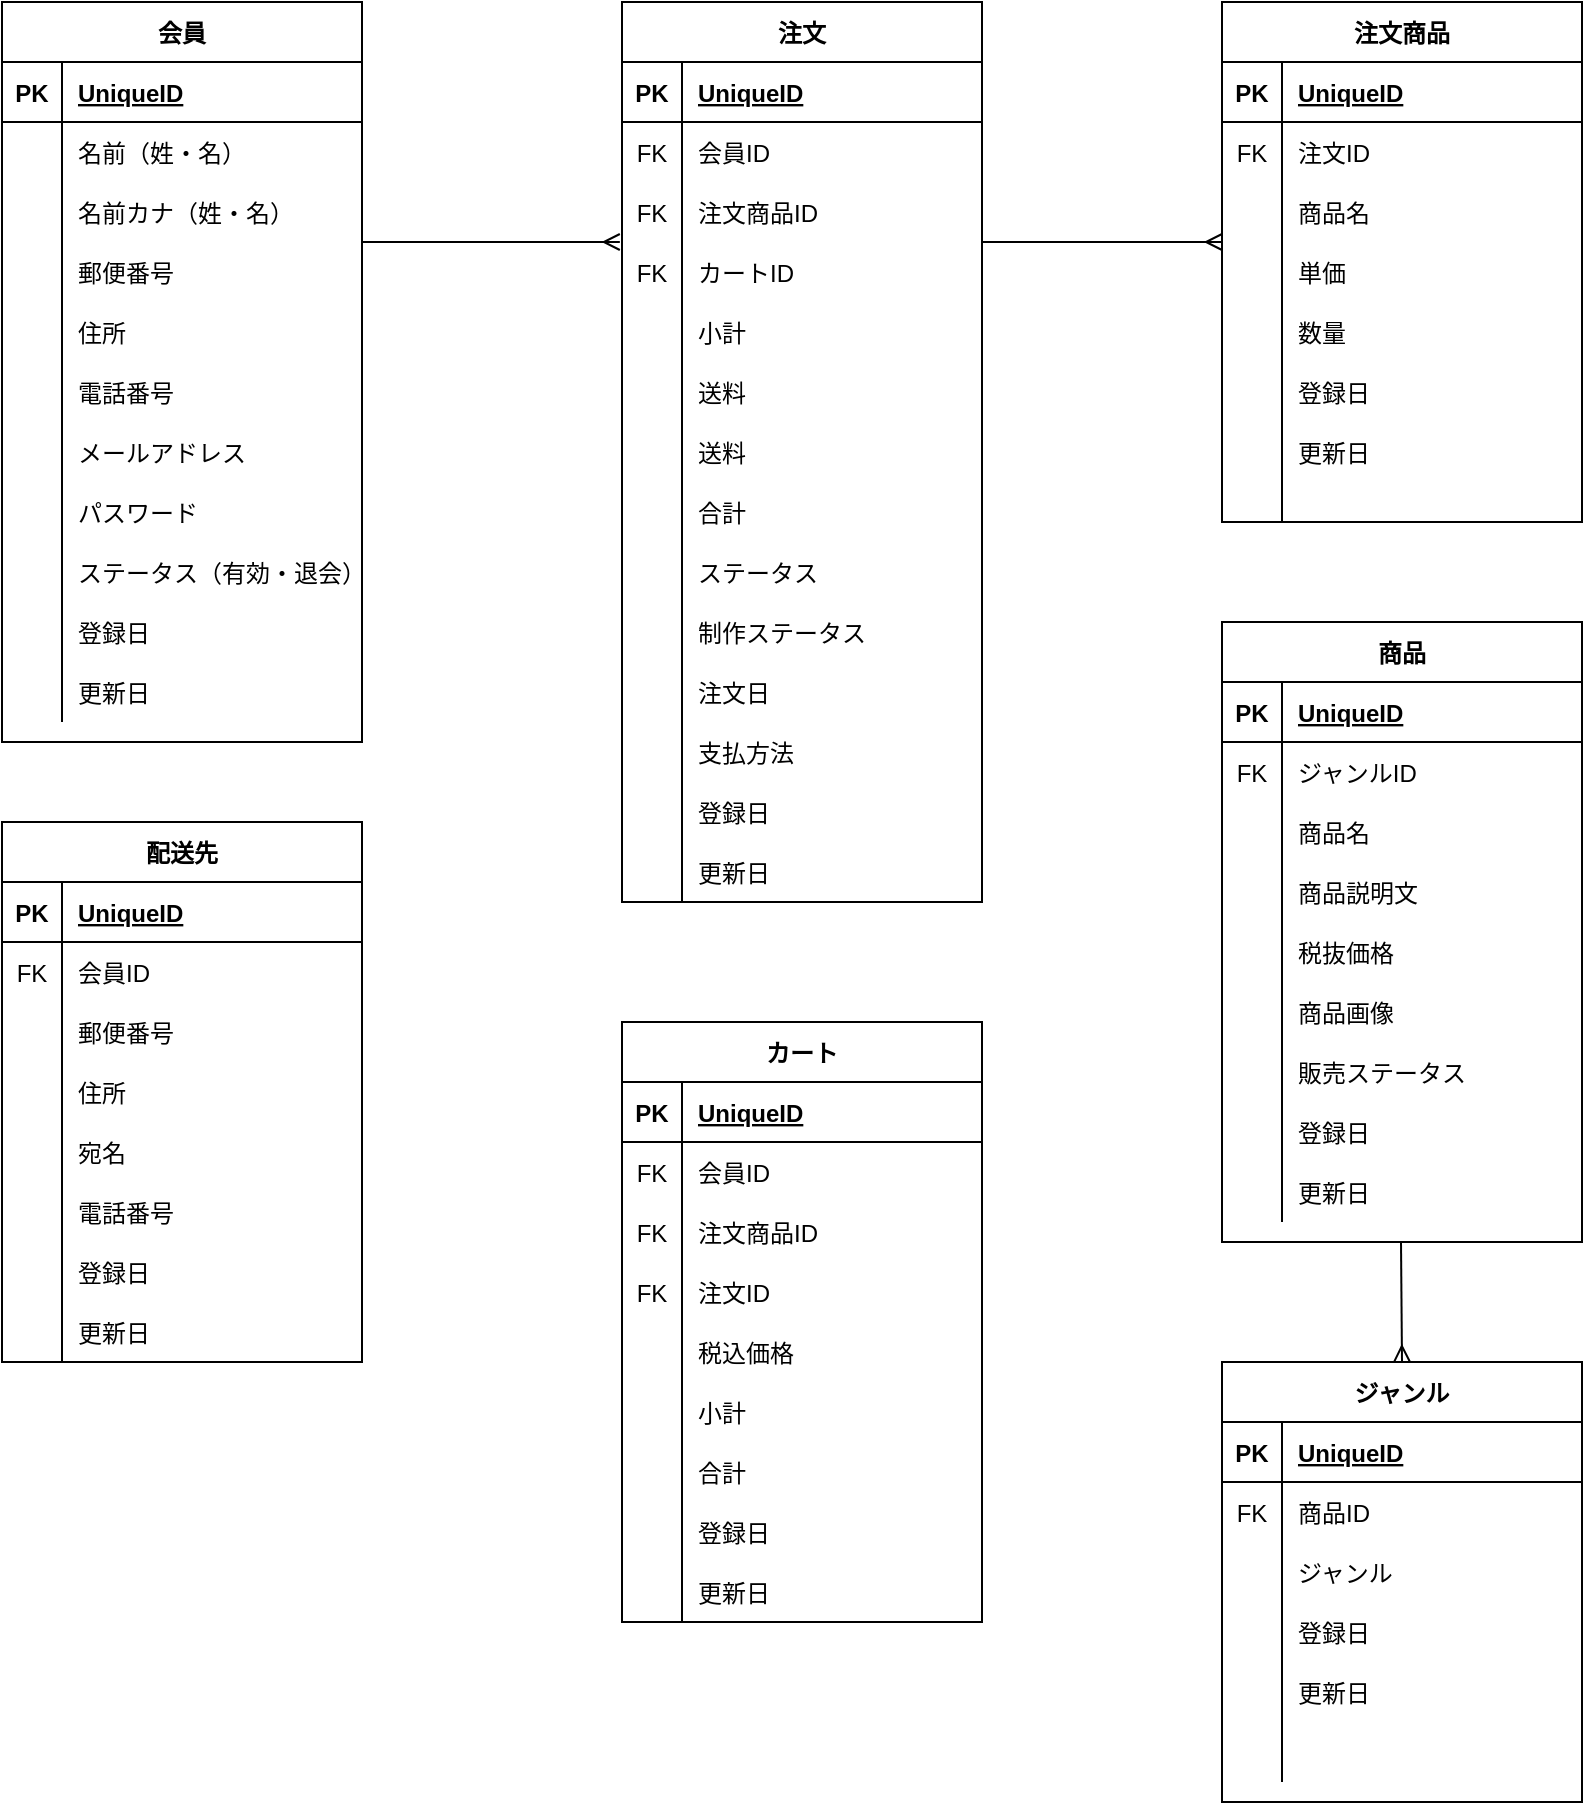 <mxfile version="14.5.10" type="github">
  <diagram id="IAEGiq9gP3FGeBTiqhDT" name="Page-1">
    <mxGraphModel dx="1426" dy="769" grid="1" gridSize="10" guides="1" tooltips="1" connect="1" arrows="1" fold="1" page="1" pageScale="1" pageWidth="827" pageHeight="1169" math="0" shadow="0">
      <root>
        <mxCell id="0" />
        <mxCell id="1" parent="0" />
        <mxCell id="_laBqRCfSA1-eoaLihnK-1" value="会員" style="shape=table;startSize=30;container=1;collapsible=1;childLayout=tableLayout;fixedRows=1;rowLines=0;fontStyle=1;align=center;resizeLast=1;" vertex="1" parent="1">
          <mxGeometry x="10" y="10" width="180" height="370" as="geometry" />
        </mxCell>
        <mxCell id="_laBqRCfSA1-eoaLihnK-2" value="" style="shape=partialRectangle;collapsible=0;dropTarget=0;pointerEvents=0;fillColor=none;top=0;left=0;bottom=1;right=0;points=[[0,0.5],[1,0.5]];portConstraint=eastwest;" vertex="1" parent="_laBqRCfSA1-eoaLihnK-1">
          <mxGeometry y="30" width="180" height="30" as="geometry" />
        </mxCell>
        <mxCell id="_laBqRCfSA1-eoaLihnK-3" value="PK" style="shape=partialRectangle;connectable=0;fillColor=none;top=0;left=0;bottom=0;right=0;fontStyle=1;overflow=hidden;" vertex="1" parent="_laBqRCfSA1-eoaLihnK-2">
          <mxGeometry width="30" height="30" as="geometry" />
        </mxCell>
        <mxCell id="_laBqRCfSA1-eoaLihnK-4" value="UniqueID" style="shape=partialRectangle;connectable=0;fillColor=none;top=0;left=0;bottom=0;right=0;align=left;spacingLeft=6;fontStyle=5;overflow=hidden;" vertex="1" parent="_laBqRCfSA1-eoaLihnK-2">
          <mxGeometry x="30" width="150" height="30" as="geometry" />
        </mxCell>
        <mxCell id="_laBqRCfSA1-eoaLihnK-5" value="" style="shape=partialRectangle;collapsible=0;dropTarget=0;pointerEvents=0;fillColor=none;top=0;left=0;bottom=0;right=0;points=[[0,0.5],[1,0.5]];portConstraint=eastwest;" vertex="1" parent="_laBqRCfSA1-eoaLihnK-1">
          <mxGeometry y="60" width="180" height="30" as="geometry" />
        </mxCell>
        <mxCell id="_laBqRCfSA1-eoaLihnK-6" value="" style="shape=partialRectangle;connectable=0;fillColor=none;top=0;left=0;bottom=0;right=0;editable=1;overflow=hidden;" vertex="1" parent="_laBqRCfSA1-eoaLihnK-5">
          <mxGeometry width="30" height="30" as="geometry" />
        </mxCell>
        <mxCell id="_laBqRCfSA1-eoaLihnK-7" value="名前（姓・名）" style="shape=partialRectangle;connectable=0;fillColor=none;top=0;left=0;bottom=0;right=0;align=left;spacingLeft=6;overflow=hidden;" vertex="1" parent="_laBqRCfSA1-eoaLihnK-5">
          <mxGeometry x="30" width="150" height="30" as="geometry" />
        </mxCell>
        <mxCell id="_laBqRCfSA1-eoaLihnK-8" value="" style="shape=partialRectangle;collapsible=0;dropTarget=0;pointerEvents=0;fillColor=none;top=0;left=0;bottom=0;right=0;points=[[0,0.5],[1,0.5]];portConstraint=eastwest;" vertex="1" parent="_laBqRCfSA1-eoaLihnK-1">
          <mxGeometry y="90" width="180" height="30" as="geometry" />
        </mxCell>
        <mxCell id="_laBqRCfSA1-eoaLihnK-9" value="" style="shape=partialRectangle;connectable=0;fillColor=none;top=0;left=0;bottom=0;right=0;editable=1;overflow=hidden;" vertex="1" parent="_laBqRCfSA1-eoaLihnK-8">
          <mxGeometry width="30" height="30" as="geometry" />
        </mxCell>
        <mxCell id="_laBqRCfSA1-eoaLihnK-10" value="名前カナ（姓・名）" style="shape=partialRectangle;connectable=0;fillColor=none;top=0;left=0;bottom=0;right=0;align=left;spacingLeft=6;overflow=hidden;" vertex="1" parent="_laBqRCfSA1-eoaLihnK-8">
          <mxGeometry x="30" width="150" height="30" as="geometry" />
        </mxCell>
        <mxCell id="_laBqRCfSA1-eoaLihnK-11" value="" style="shape=partialRectangle;collapsible=0;dropTarget=0;pointerEvents=0;fillColor=none;top=0;left=0;bottom=0;right=0;points=[[0,0.5],[1,0.5]];portConstraint=eastwest;" vertex="1" parent="_laBqRCfSA1-eoaLihnK-1">
          <mxGeometry y="120" width="180" height="30" as="geometry" />
        </mxCell>
        <mxCell id="_laBqRCfSA1-eoaLihnK-12" value="" style="shape=partialRectangle;connectable=0;fillColor=none;top=0;left=0;bottom=0;right=0;editable=1;overflow=hidden;" vertex="1" parent="_laBqRCfSA1-eoaLihnK-11">
          <mxGeometry width="30" height="30" as="geometry" />
        </mxCell>
        <mxCell id="_laBqRCfSA1-eoaLihnK-13" value="郵便番号" style="shape=partialRectangle;connectable=0;fillColor=none;top=0;left=0;bottom=0;right=0;align=left;spacingLeft=6;overflow=hidden;" vertex="1" parent="_laBqRCfSA1-eoaLihnK-11">
          <mxGeometry x="30" width="150" height="30" as="geometry" />
        </mxCell>
        <mxCell id="_laBqRCfSA1-eoaLihnK-94" value="" style="shape=partialRectangle;collapsible=0;dropTarget=0;pointerEvents=0;fillColor=none;top=0;left=0;bottom=0;right=0;points=[[0,0.5],[1,0.5]];portConstraint=eastwest;" vertex="1" parent="_laBqRCfSA1-eoaLihnK-1">
          <mxGeometry y="150" width="180" height="30" as="geometry" />
        </mxCell>
        <mxCell id="_laBqRCfSA1-eoaLihnK-95" value="" style="shape=partialRectangle;connectable=0;fillColor=none;top=0;left=0;bottom=0;right=0;editable=1;overflow=hidden;" vertex="1" parent="_laBqRCfSA1-eoaLihnK-94">
          <mxGeometry width="30" height="30" as="geometry" />
        </mxCell>
        <mxCell id="_laBqRCfSA1-eoaLihnK-96" value="住所" style="shape=partialRectangle;connectable=0;fillColor=none;top=0;left=0;bottom=0;right=0;align=left;spacingLeft=6;overflow=hidden;" vertex="1" parent="_laBqRCfSA1-eoaLihnK-94">
          <mxGeometry x="30" width="150" height="30" as="geometry" />
        </mxCell>
        <mxCell id="_laBqRCfSA1-eoaLihnK-98" value="" style="shape=partialRectangle;collapsible=0;dropTarget=0;pointerEvents=0;fillColor=none;top=0;left=0;bottom=0;right=0;points=[[0,0.5],[1,0.5]];portConstraint=eastwest;" vertex="1" parent="_laBqRCfSA1-eoaLihnK-1">
          <mxGeometry y="180" width="180" height="30" as="geometry" />
        </mxCell>
        <mxCell id="_laBqRCfSA1-eoaLihnK-99" value="" style="shape=partialRectangle;connectable=0;fillColor=none;top=0;left=0;bottom=0;right=0;editable=1;overflow=hidden;" vertex="1" parent="_laBqRCfSA1-eoaLihnK-98">
          <mxGeometry width="30" height="30" as="geometry" />
        </mxCell>
        <mxCell id="_laBqRCfSA1-eoaLihnK-100" value="電話番号" style="shape=partialRectangle;connectable=0;fillColor=none;top=0;left=0;bottom=0;right=0;align=left;spacingLeft=6;overflow=hidden;" vertex="1" parent="_laBqRCfSA1-eoaLihnK-98">
          <mxGeometry x="30" width="150" height="30" as="geometry" />
        </mxCell>
        <mxCell id="_laBqRCfSA1-eoaLihnK-101" value="" style="shape=partialRectangle;collapsible=0;dropTarget=0;pointerEvents=0;fillColor=none;top=0;left=0;bottom=0;right=0;points=[[0,0.5],[1,0.5]];portConstraint=eastwest;" vertex="1" parent="_laBqRCfSA1-eoaLihnK-1">
          <mxGeometry y="210" width="180" height="30" as="geometry" />
        </mxCell>
        <mxCell id="_laBqRCfSA1-eoaLihnK-102" value="" style="shape=partialRectangle;connectable=0;fillColor=none;top=0;left=0;bottom=0;right=0;editable=1;overflow=hidden;" vertex="1" parent="_laBqRCfSA1-eoaLihnK-101">
          <mxGeometry width="30" height="30" as="geometry" />
        </mxCell>
        <mxCell id="_laBqRCfSA1-eoaLihnK-103" value="メールアドレス" style="shape=partialRectangle;connectable=0;fillColor=none;top=0;left=0;bottom=0;right=0;align=left;spacingLeft=6;overflow=hidden;" vertex="1" parent="_laBqRCfSA1-eoaLihnK-101">
          <mxGeometry x="30" width="150" height="30" as="geometry" />
        </mxCell>
        <mxCell id="_laBqRCfSA1-eoaLihnK-104" value="" style="shape=partialRectangle;collapsible=0;dropTarget=0;pointerEvents=0;fillColor=none;top=0;left=0;bottom=0;right=0;points=[[0,0.5],[1,0.5]];portConstraint=eastwest;" vertex="1" parent="_laBqRCfSA1-eoaLihnK-1">
          <mxGeometry y="240" width="180" height="30" as="geometry" />
        </mxCell>
        <mxCell id="_laBqRCfSA1-eoaLihnK-105" value="" style="shape=partialRectangle;connectable=0;fillColor=none;top=0;left=0;bottom=0;right=0;editable=1;overflow=hidden;" vertex="1" parent="_laBqRCfSA1-eoaLihnK-104">
          <mxGeometry width="30" height="30" as="geometry" />
        </mxCell>
        <mxCell id="_laBqRCfSA1-eoaLihnK-106" value="パスワード" style="shape=partialRectangle;connectable=0;fillColor=none;top=0;left=0;bottom=0;right=0;align=left;spacingLeft=6;overflow=hidden;" vertex="1" parent="_laBqRCfSA1-eoaLihnK-104">
          <mxGeometry x="30" width="150" height="30" as="geometry" />
        </mxCell>
        <mxCell id="_laBqRCfSA1-eoaLihnK-107" value="" style="shape=partialRectangle;collapsible=0;dropTarget=0;pointerEvents=0;fillColor=none;top=0;left=0;bottom=0;right=0;points=[[0,0.5],[1,0.5]];portConstraint=eastwest;" vertex="1" parent="_laBqRCfSA1-eoaLihnK-1">
          <mxGeometry y="270" width="180" height="30" as="geometry" />
        </mxCell>
        <mxCell id="_laBqRCfSA1-eoaLihnK-108" value="" style="shape=partialRectangle;connectable=0;fillColor=none;top=0;left=0;bottom=0;right=0;editable=1;overflow=hidden;" vertex="1" parent="_laBqRCfSA1-eoaLihnK-107">
          <mxGeometry width="30" height="30" as="geometry" />
        </mxCell>
        <mxCell id="_laBqRCfSA1-eoaLihnK-109" value="ステータス（有効・退会）" style="shape=partialRectangle;connectable=0;fillColor=none;top=0;left=0;bottom=0;right=0;align=left;spacingLeft=6;overflow=hidden;" vertex="1" parent="_laBqRCfSA1-eoaLihnK-107">
          <mxGeometry x="30" width="150" height="30" as="geometry" />
        </mxCell>
        <mxCell id="_laBqRCfSA1-eoaLihnK-110" value="" style="shape=partialRectangle;collapsible=0;dropTarget=0;pointerEvents=0;fillColor=none;top=0;left=0;bottom=0;right=0;points=[[0,0.5],[1,0.5]];portConstraint=eastwest;" vertex="1" parent="_laBqRCfSA1-eoaLihnK-1">
          <mxGeometry y="300" width="180" height="30" as="geometry" />
        </mxCell>
        <mxCell id="_laBqRCfSA1-eoaLihnK-111" value="" style="shape=partialRectangle;connectable=0;fillColor=none;top=0;left=0;bottom=0;right=0;editable=1;overflow=hidden;" vertex="1" parent="_laBqRCfSA1-eoaLihnK-110">
          <mxGeometry width="30" height="30" as="geometry" />
        </mxCell>
        <mxCell id="_laBqRCfSA1-eoaLihnK-112" value="登録日" style="shape=partialRectangle;connectable=0;fillColor=none;top=0;left=0;bottom=0;right=0;align=left;spacingLeft=6;overflow=hidden;" vertex="1" parent="_laBqRCfSA1-eoaLihnK-110">
          <mxGeometry x="30" width="150" height="30" as="geometry" />
        </mxCell>
        <mxCell id="_laBqRCfSA1-eoaLihnK-113" value="" style="shape=partialRectangle;collapsible=0;dropTarget=0;pointerEvents=0;fillColor=none;top=0;left=0;bottom=0;right=0;points=[[0,0.5],[1,0.5]];portConstraint=eastwest;" vertex="1" parent="_laBqRCfSA1-eoaLihnK-1">
          <mxGeometry y="330" width="180" height="30" as="geometry" />
        </mxCell>
        <mxCell id="_laBqRCfSA1-eoaLihnK-114" value="" style="shape=partialRectangle;connectable=0;fillColor=none;top=0;left=0;bottom=0;right=0;editable=1;overflow=hidden;" vertex="1" parent="_laBqRCfSA1-eoaLihnK-113">
          <mxGeometry width="30" height="30" as="geometry" />
        </mxCell>
        <mxCell id="_laBqRCfSA1-eoaLihnK-115" value="更新日" style="shape=partialRectangle;connectable=0;fillColor=none;top=0;left=0;bottom=0;right=0;align=left;spacingLeft=6;overflow=hidden;" vertex="1" parent="_laBqRCfSA1-eoaLihnK-113">
          <mxGeometry x="30" width="150" height="30" as="geometry" />
        </mxCell>
        <mxCell id="_laBqRCfSA1-eoaLihnK-14" value="ジャンル" style="shape=table;startSize=30;container=1;collapsible=1;childLayout=tableLayout;fixedRows=1;rowLines=0;fontStyle=1;align=center;resizeLast=1;" vertex="1" parent="1">
          <mxGeometry x="620" y="690" width="180" height="220" as="geometry" />
        </mxCell>
        <mxCell id="_laBqRCfSA1-eoaLihnK-15" value="" style="shape=partialRectangle;collapsible=0;dropTarget=0;pointerEvents=0;fillColor=none;top=0;left=0;bottom=1;right=0;points=[[0,0.5],[1,0.5]];portConstraint=eastwest;" vertex="1" parent="_laBqRCfSA1-eoaLihnK-14">
          <mxGeometry y="30" width="180" height="30" as="geometry" />
        </mxCell>
        <mxCell id="_laBqRCfSA1-eoaLihnK-16" value="PK" style="shape=partialRectangle;connectable=0;fillColor=none;top=0;left=0;bottom=0;right=0;fontStyle=1;overflow=hidden;" vertex="1" parent="_laBqRCfSA1-eoaLihnK-15">
          <mxGeometry width="30" height="30" as="geometry" />
        </mxCell>
        <mxCell id="_laBqRCfSA1-eoaLihnK-17" value="UniqueID" style="shape=partialRectangle;connectable=0;fillColor=none;top=0;left=0;bottom=0;right=0;align=left;spacingLeft=6;fontStyle=5;overflow=hidden;" vertex="1" parent="_laBqRCfSA1-eoaLihnK-15">
          <mxGeometry x="30" width="150" height="30" as="geometry" />
        </mxCell>
        <mxCell id="_laBqRCfSA1-eoaLihnK-194" value="" style="shape=partialRectangle;collapsible=0;dropTarget=0;pointerEvents=0;fillColor=none;top=0;left=0;bottom=0;right=0;points=[[0,0.5],[1,0.5]];portConstraint=eastwest;" vertex="1" parent="_laBqRCfSA1-eoaLihnK-14">
          <mxGeometry y="60" width="180" height="30" as="geometry" />
        </mxCell>
        <mxCell id="_laBqRCfSA1-eoaLihnK-195" value="FK" style="shape=partialRectangle;connectable=0;fillColor=none;top=0;left=0;bottom=0;right=0;fontStyle=0;overflow=hidden;" vertex="1" parent="_laBqRCfSA1-eoaLihnK-194">
          <mxGeometry width="30" height="30" as="geometry" />
        </mxCell>
        <mxCell id="_laBqRCfSA1-eoaLihnK-196" value="商品ID" style="shape=partialRectangle;connectable=0;fillColor=none;top=0;left=0;bottom=0;right=0;align=left;spacingLeft=6;fontStyle=0;overflow=hidden;" vertex="1" parent="_laBqRCfSA1-eoaLihnK-194">
          <mxGeometry x="30" width="150" height="30" as="geometry" />
        </mxCell>
        <mxCell id="_laBqRCfSA1-eoaLihnK-18" value="" style="shape=partialRectangle;collapsible=0;dropTarget=0;pointerEvents=0;fillColor=none;top=0;left=0;bottom=0;right=0;points=[[0,0.5],[1,0.5]];portConstraint=eastwest;" vertex="1" parent="_laBqRCfSA1-eoaLihnK-14">
          <mxGeometry y="90" width="180" height="30" as="geometry" />
        </mxCell>
        <mxCell id="_laBqRCfSA1-eoaLihnK-19" value="" style="shape=partialRectangle;connectable=0;fillColor=none;top=0;left=0;bottom=0;right=0;editable=1;overflow=hidden;" vertex="1" parent="_laBqRCfSA1-eoaLihnK-18">
          <mxGeometry width="30" height="30" as="geometry" />
        </mxCell>
        <mxCell id="_laBqRCfSA1-eoaLihnK-20" value="ジャンル" style="shape=partialRectangle;connectable=0;fillColor=none;top=0;left=0;bottom=0;right=0;align=left;spacingLeft=6;overflow=hidden;" vertex="1" parent="_laBqRCfSA1-eoaLihnK-18">
          <mxGeometry x="30" width="150" height="30" as="geometry" />
        </mxCell>
        <mxCell id="_laBqRCfSA1-eoaLihnK-198" value="" style="shape=partialRectangle;collapsible=0;dropTarget=0;pointerEvents=0;fillColor=none;top=0;left=0;bottom=0;right=0;points=[[0,0.5],[1,0.5]];portConstraint=eastwest;" vertex="1" parent="_laBqRCfSA1-eoaLihnK-14">
          <mxGeometry y="120" width="180" height="30" as="geometry" />
        </mxCell>
        <mxCell id="_laBqRCfSA1-eoaLihnK-199" value="" style="shape=partialRectangle;connectable=0;fillColor=none;top=0;left=0;bottom=0;right=0;editable=1;overflow=hidden;" vertex="1" parent="_laBqRCfSA1-eoaLihnK-198">
          <mxGeometry width="30" height="30" as="geometry" />
        </mxCell>
        <mxCell id="_laBqRCfSA1-eoaLihnK-200" value="登録日" style="shape=partialRectangle;connectable=0;fillColor=none;top=0;left=0;bottom=0;right=0;align=left;spacingLeft=6;overflow=hidden;" vertex="1" parent="_laBqRCfSA1-eoaLihnK-198">
          <mxGeometry x="30" width="150" height="30" as="geometry" />
        </mxCell>
        <mxCell id="_laBqRCfSA1-eoaLihnK-37" value="" style="shape=partialRectangle;collapsible=0;dropTarget=0;pointerEvents=0;fillColor=none;top=0;left=0;bottom=0;right=0;points=[[0,0.5],[1,0.5]];portConstraint=eastwest;" vertex="1" parent="_laBqRCfSA1-eoaLihnK-14">
          <mxGeometry y="150" width="180" height="30" as="geometry" />
        </mxCell>
        <mxCell id="_laBqRCfSA1-eoaLihnK-38" value="" style="shape=partialRectangle;connectable=0;fillColor=none;top=0;left=0;bottom=0;right=0;editable=1;overflow=hidden;" vertex="1" parent="_laBqRCfSA1-eoaLihnK-37">
          <mxGeometry width="30" height="30" as="geometry" />
        </mxCell>
        <mxCell id="_laBqRCfSA1-eoaLihnK-39" value="更新日" style="shape=partialRectangle;connectable=0;fillColor=none;top=0;left=0;bottom=0;right=0;align=left;spacingLeft=6;overflow=hidden;" vertex="1" parent="_laBqRCfSA1-eoaLihnK-37">
          <mxGeometry x="30" width="150" height="30" as="geometry" />
        </mxCell>
        <mxCell id="_laBqRCfSA1-eoaLihnK-120" value="" style="shape=partialRectangle;collapsible=0;dropTarget=0;pointerEvents=0;fillColor=none;top=0;left=0;bottom=0;right=0;points=[[0,0.5],[1,0.5]];portConstraint=eastwest;" vertex="1" parent="_laBqRCfSA1-eoaLihnK-14">
          <mxGeometry y="180" width="180" height="30" as="geometry" />
        </mxCell>
        <mxCell id="_laBqRCfSA1-eoaLihnK-121" value="" style="shape=partialRectangle;connectable=0;fillColor=none;top=0;left=0;bottom=0;right=0;editable=1;overflow=hidden;" vertex="1" parent="_laBqRCfSA1-eoaLihnK-120">
          <mxGeometry width="30" height="30" as="geometry" />
        </mxCell>
        <mxCell id="_laBqRCfSA1-eoaLihnK-122" value="" style="shape=partialRectangle;connectable=0;fillColor=none;top=0;left=0;bottom=0;right=0;align=left;spacingLeft=6;overflow=hidden;" vertex="1" parent="_laBqRCfSA1-eoaLihnK-120">
          <mxGeometry x="30" width="150" height="30" as="geometry" />
        </mxCell>
        <mxCell id="_laBqRCfSA1-eoaLihnK-27" value="注文" style="shape=table;startSize=30;container=1;collapsible=1;childLayout=tableLayout;fixedRows=1;rowLines=0;fontStyle=1;align=center;resizeLast=1;" vertex="1" parent="1">
          <mxGeometry x="320" y="10" width="180" height="450" as="geometry" />
        </mxCell>
        <mxCell id="_laBqRCfSA1-eoaLihnK-28" value="" style="shape=partialRectangle;collapsible=0;dropTarget=0;pointerEvents=0;fillColor=none;top=0;left=0;bottom=1;right=0;points=[[0,0.5],[1,0.5]];portConstraint=eastwest;" vertex="1" parent="_laBqRCfSA1-eoaLihnK-27">
          <mxGeometry y="30" width="180" height="30" as="geometry" />
        </mxCell>
        <mxCell id="_laBqRCfSA1-eoaLihnK-29" value="PK" style="shape=partialRectangle;connectable=0;fillColor=none;top=0;left=0;bottom=0;right=0;fontStyle=1;overflow=hidden;" vertex="1" parent="_laBqRCfSA1-eoaLihnK-28">
          <mxGeometry width="30" height="30" as="geometry" />
        </mxCell>
        <mxCell id="_laBqRCfSA1-eoaLihnK-30" value="UniqueID" style="shape=partialRectangle;connectable=0;fillColor=none;top=0;left=0;bottom=0;right=0;align=left;spacingLeft=6;fontStyle=5;overflow=hidden;" vertex="1" parent="_laBqRCfSA1-eoaLihnK-28">
          <mxGeometry x="30" width="150" height="30" as="geometry" />
        </mxCell>
        <mxCell id="_laBqRCfSA1-eoaLihnK-116" value="" style="shape=partialRectangle;collapsible=0;dropTarget=0;pointerEvents=0;fillColor=none;top=0;left=0;bottom=0;right=0;points=[[0,0.5],[1,0.5]];portConstraint=eastwest;" vertex="1" parent="_laBqRCfSA1-eoaLihnK-27">
          <mxGeometry y="60" width="180" height="30" as="geometry" />
        </mxCell>
        <mxCell id="_laBqRCfSA1-eoaLihnK-117" value="FK" style="shape=partialRectangle;connectable=0;fillColor=none;top=0;left=0;bottom=0;right=0;fontStyle=0;overflow=hidden;" vertex="1" parent="_laBqRCfSA1-eoaLihnK-116">
          <mxGeometry width="30" height="30" as="geometry" />
        </mxCell>
        <mxCell id="_laBqRCfSA1-eoaLihnK-118" value="会員ID" style="shape=partialRectangle;connectable=0;fillColor=none;top=0;left=0;bottom=0;right=0;align=left;spacingLeft=6;fontStyle=0;overflow=hidden;" vertex="1" parent="_laBqRCfSA1-eoaLihnK-116">
          <mxGeometry x="30" width="150" height="30" as="geometry" />
        </mxCell>
        <mxCell id="_laBqRCfSA1-eoaLihnK-190" value="" style="shape=partialRectangle;collapsible=0;dropTarget=0;pointerEvents=0;fillColor=none;top=0;left=0;bottom=0;right=0;points=[[0,0.5],[1,0.5]];portConstraint=eastwest;" vertex="1" parent="_laBqRCfSA1-eoaLihnK-27">
          <mxGeometry y="90" width="180" height="30" as="geometry" />
        </mxCell>
        <mxCell id="_laBqRCfSA1-eoaLihnK-191" value="FK" style="shape=partialRectangle;connectable=0;fillColor=none;top=0;left=0;bottom=0;right=0;fontStyle=0;overflow=hidden;" vertex="1" parent="_laBqRCfSA1-eoaLihnK-190">
          <mxGeometry width="30" height="30" as="geometry" />
        </mxCell>
        <mxCell id="_laBqRCfSA1-eoaLihnK-192" value="注文商品ID" style="shape=partialRectangle;connectable=0;fillColor=none;top=0;left=0;bottom=0;right=0;align=left;spacingLeft=6;fontStyle=0;overflow=hidden;" vertex="1" parent="_laBqRCfSA1-eoaLihnK-190">
          <mxGeometry x="30" width="150" height="30" as="geometry" />
        </mxCell>
        <mxCell id="_laBqRCfSA1-eoaLihnK-253" value="" style="shape=partialRectangle;collapsible=0;dropTarget=0;pointerEvents=0;fillColor=none;top=0;left=0;bottom=0;right=0;points=[[0,0.5],[1,0.5]];portConstraint=eastwest;" vertex="1" parent="_laBqRCfSA1-eoaLihnK-27">
          <mxGeometry y="120" width="180" height="30" as="geometry" />
        </mxCell>
        <mxCell id="_laBqRCfSA1-eoaLihnK-254" value="FK" style="shape=partialRectangle;connectable=0;fillColor=none;top=0;left=0;bottom=0;right=0;fontStyle=0;overflow=hidden;" vertex="1" parent="_laBqRCfSA1-eoaLihnK-253">
          <mxGeometry width="30" height="30" as="geometry" />
        </mxCell>
        <mxCell id="_laBqRCfSA1-eoaLihnK-255" value="カートID" style="shape=partialRectangle;connectable=0;fillColor=none;top=0;left=0;bottom=0;right=0;align=left;spacingLeft=6;fontStyle=0;overflow=hidden;" vertex="1" parent="_laBqRCfSA1-eoaLihnK-253">
          <mxGeometry x="30" width="150" height="30" as="geometry" />
        </mxCell>
        <mxCell id="_laBqRCfSA1-eoaLihnK-31" value="" style="shape=partialRectangle;collapsible=0;dropTarget=0;pointerEvents=0;fillColor=none;top=0;left=0;bottom=0;right=0;points=[[0,0.5],[1,0.5]];portConstraint=eastwest;" vertex="1" parent="_laBqRCfSA1-eoaLihnK-27">
          <mxGeometry y="150" width="180" height="30" as="geometry" />
        </mxCell>
        <mxCell id="_laBqRCfSA1-eoaLihnK-32" value="" style="shape=partialRectangle;connectable=0;fillColor=none;top=0;left=0;bottom=0;right=0;editable=1;overflow=hidden;" vertex="1" parent="_laBqRCfSA1-eoaLihnK-31">
          <mxGeometry width="30" height="30" as="geometry" />
        </mxCell>
        <mxCell id="_laBqRCfSA1-eoaLihnK-33" value="小計" style="shape=partialRectangle;connectable=0;fillColor=none;top=0;left=0;bottom=0;right=0;align=left;spacingLeft=6;overflow=hidden;" vertex="1" parent="_laBqRCfSA1-eoaLihnK-31">
          <mxGeometry x="30" width="150" height="30" as="geometry" />
        </mxCell>
        <mxCell id="_laBqRCfSA1-eoaLihnK-34" value="" style="shape=partialRectangle;collapsible=0;dropTarget=0;pointerEvents=0;fillColor=none;top=0;left=0;bottom=0;right=0;points=[[0,0.5],[1,0.5]];portConstraint=eastwest;" vertex="1" parent="_laBqRCfSA1-eoaLihnK-27">
          <mxGeometry y="180" width="180" height="30" as="geometry" />
        </mxCell>
        <mxCell id="_laBqRCfSA1-eoaLihnK-35" value="" style="shape=partialRectangle;connectable=0;fillColor=none;top=0;left=0;bottom=0;right=0;editable=1;overflow=hidden;" vertex="1" parent="_laBqRCfSA1-eoaLihnK-34">
          <mxGeometry width="30" height="30" as="geometry" />
        </mxCell>
        <mxCell id="_laBqRCfSA1-eoaLihnK-36" value="送料" style="shape=partialRectangle;connectable=0;fillColor=none;top=0;left=0;bottom=0;right=0;align=left;spacingLeft=6;overflow=hidden;" vertex="1" parent="_laBqRCfSA1-eoaLihnK-34">
          <mxGeometry x="30" width="150" height="30" as="geometry" />
        </mxCell>
        <mxCell id="_laBqRCfSA1-eoaLihnK-222" value="" style="shape=partialRectangle;collapsible=0;dropTarget=0;pointerEvents=0;fillColor=none;top=0;left=0;bottom=0;right=0;points=[[0,0.5],[1,0.5]];portConstraint=eastwest;" vertex="1" parent="_laBqRCfSA1-eoaLihnK-27">
          <mxGeometry y="210" width="180" height="30" as="geometry" />
        </mxCell>
        <mxCell id="_laBqRCfSA1-eoaLihnK-223" value="" style="shape=partialRectangle;connectable=0;fillColor=none;top=0;left=0;bottom=0;right=0;editable=1;overflow=hidden;" vertex="1" parent="_laBqRCfSA1-eoaLihnK-222">
          <mxGeometry width="30" height="30" as="geometry" />
        </mxCell>
        <mxCell id="_laBqRCfSA1-eoaLihnK-224" value="送料" style="shape=partialRectangle;connectable=0;fillColor=none;top=0;left=0;bottom=0;right=0;align=left;spacingLeft=6;overflow=hidden;" vertex="1" parent="_laBqRCfSA1-eoaLihnK-222">
          <mxGeometry x="30" width="150" height="30" as="geometry" />
        </mxCell>
        <mxCell id="_laBqRCfSA1-eoaLihnK-152" value="" style="shape=partialRectangle;collapsible=0;dropTarget=0;pointerEvents=0;fillColor=none;top=0;left=0;bottom=0;right=0;points=[[0,0.5],[1,0.5]];portConstraint=eastwest;" vertex="1" parent="_laBqRCfSA1-eoaLihnK-27">
          <mxGeometry y="240" width="180" height="30" as="geometry" />
        </mxCell>
        <mxCell id="_laBqRCfSA1-eoaLihnK-153" value="" style="shape=partialRectangle;connectable=0;fillColor=none;top=0;left=0;bottom=0;right=0;editable=1;overflow=hidden;" vertex="1" parent="_laBqRCfSA1-eoaLihnK-152">
          <mxGeometry width="30" height="30" as="geometry" />
        </mxCell>
        <mxCell id="_laBqRCfSA1-eoaLihnK-154" value="合計" style="shape=partialRectangle;connectable=0;fillColor=none;top=0;left=0;bottom=0;right=0;align=left;spacingLeft=6;overflow=hidden;" vertex="1" parent="_laBqRCfSA1-eoaLihnK-152">
          <mxGeometry x="30" width="150" height="30" as="geometry" />
        </mxCell>
        <mxCell id="_laBqRCfSA1-eoaLihnK-144" value="" style="shape=partialRectangle;collapsible=0;dropTarget=0;pointerEvents=0;fillColor=none;top=0;left=0;bottom=0;right=0;points=[[0,0.5],[1,0.5]];portConstraint=eastwest;" vertex="1" parent="_laBqRCfSA1-eoaLihnK-27">
          <mxGeometry y="270" width="180" height="30" as="geometry" />
        </mxCell>
        <mxCell id="_laBqRCfSA1-eoaLihnK-145" value="" style="shape=partialRectangle;connectable=0;fillColor=none;top=0;left=0;bottom=0;right=0;editable=1;overflow=hidden;" vertex="1" parent="_laBqRCfSA1-eoaLihnK-144">
          <mxGeometry width="30" height="30" as="geometry" />
        </mxCell>
        <mxCell id="_laBqRCfSA1-eoaLihnK-146" value="ステータス" style="shape=partialRectangle;connectable=0;fillColor=none;top=0;left=0;bottom=0;right=0;align=left;spacingLeft=6;overflow=hidden;" vertex="1" parent="_laBqRCfSA1-eoaLihnK-144">
          <mxGeometry x="30" width="150" height="30" as="geometry" />
        </mxCell>
        <mxCell id="_laBqRCfSA1-eoaLihnK-148" value="" style="shape=partialRectangle;collapsible=0;dropTarget=0;pointerEvents=0;fillColor=none;top=0;left=0;bottom=0;right=0;points=[[0,0.5],[1,0.5]];portConstraint=eastwest;" vertex="1" parent="_laBqRCfSA1-eoaLihnK-27">
          <mxGeometry y="300" width="180" height="30" as="geometry" />
        </mxCell>
        <mxCell id="_laBqRCfSA1-eoaLihnK-149" value="" style="shape=partialRectangle;connectable=0;fillColor=none;top=0;left=0;bottom=0;right=0;editable=1;overflow=hidden;" vertex="1" parent="_laBqRCfSA1-eoaLihnK-148">
          <mxGeometry width="30" height="30" as="geometry" />
        </mxCell>
        <mxCell id="_laBqRCfSA1-eoaLihnK-150" value="制作ステータス" style="shape=partialRectangle;connectable=0;fillColor=none;top=0;left=0;bottom=0;right=0;align=left;spacingLeft=6;overflow=hidden;" vertex="1" parent="_laBqRCfSA1-eoaLihnK-148">
          <mxGeometry x="30" width="150" height="30" as="geometry" />
        </mxCell>
        <mxCell id="_laBqRCfSA1-eoaLihnK-136" value="" style="shape=partialRectangle;collapsible=0;dropTarget=0;pointerEvents=0;fillColor=none;top=0;left=0;bottom=0;right=0;points=[[0,0.5],[1,0.5]];portConstraint=eastwest;" vertex="1" parent="_laBqRCfSA1-eoaLihnK-27">
          <mxGeometry y="330" width="180" height="30" as="geometry" />
        </mxCell>
        <mxCell id="_laBqRCfSA1-eoaLihnK-137" value="" style="shape=partialRectangle;connectable=0;fillColor=none;top=0;left=0;bottom=0;right=0;editable=1;overflow=hidden;" vertex="1" parent="_laBqRCfSA1-eoaLihnK-136">
          <mxGeometry width="30" height="30" as="geometry" />
        </mxCell>
        <mxCell id="_laBqRCfSA1-eoaLihnK-138" value="注文日" style="shape=partialRectangle;connectable=0;fillColor=none;top=0;left=0;bottom=0;right=0;align=left;spacingLeft=6;overflow=hidden;" vertex="1" parent="_laBqRCfSA1-eoaLihnK-136">
          <mxGeometry x="30" width="150" height="30" as="geometry" />
        </mxCell>
        <mxCell id="_laBqRCfSA1-eoaLihnK-140" value="" style="shape=partialRectangle;collapsible=0;dropTarget=0;pointerEvents=0;fillColor=none;top=0;left=0;bottom=0;right=0;points=[[0,0.5],[1,0.5]];portConstraint=eastwest;" vertex="1" parent="_laBqRCfSA1-eoaLihnK-27">
          <mxGeometry y="360" width="180" height="30" as="geometry" />
        </mxCell>
        <mxCell id="_laBqRCfSA1-eoaLihnK-141" value="" style="shape=partialRectangle;connectable=0;fillColor=none;top=0;left=0;bottom=0;right=0;editable=1;overflow=hidden;" vertex="1" parent="_laBqRCfSA1-eoaLihnK-140">
          <mxGeometry width="30" height="30" as="geometry" />
        </mxCell>
        <mxCell id="_laBqRCfSA1-eoaLihnK-142" value="支払方法" style="shape=partialRectangle;connectable=0;fillColor=none;top=0;left=0;bottom=0;right=0;align=left;spacingLeft=6;overflow=hidden;" vertex="1" parent="_laBqRCfSA1-eoaLihnK-140">
          <mxGeometry x="30" width="150" height="30" as="geometry" />
        </mxCell>
        <mxCell id="_laBqRCfSA1-eoaLihnK-128" value="" style="shape=partialRectangle;collapsible=0;dropTarget=0;pointerEvents=0;fillColor=none;top=0;left=0;bottom=0;right=0;points=[[0,0.5],[1,0.5]];portConstraint=eastwest;" vertex="1" parent="_laBqRCfSA1-eoaLihnK-27">
          <mxGeometry y="390" width="180" height="30" as="geometry" />
        </mxCell>
        <mxCell id="_laBqRCfSA1-eoaLihnK-129" value="" style="shape=partialRectangle;connectable=0;fillColor=none;top=0;left=0;bottom=0;right=0;editable=1;overflow=hidden;" vertex="1" parent="_laBqRCfSA1-eoaLihnK-128">
          <mxGeometry width="30" height="30" as="geometry" />
        </mxCell>
        <mxCell id="_laBqRCfSA1-eoaLihnK-130" value="登録日" style="shape=partialRectangle;connectable=0;fillColor=none;top=0;left=0;bottom=0;right=0;align=left;spacingLeft=6;overflow=hidden;" vertex="1" parent="_laBqRCfSA1-eoaLihnK-128">
          <mxGeometry x="30" width="150" height="30" as="geometry" />
        </mxCell>
        <mxCell id="_laBqRCfSA1-eoaLihnK-132" value="" style="shape=partialRectangle;collapsible=0;dropTarget=0;pointerEvents=0;fillColor=none;top=0;left=0;bottom=0;right=0;points=[[0,0.5],[1,0.5]];portConstraint=eastwest;" vertex="1" parent="_laBqRCfSA1-eoaLihnK-27">
          <mxGeometry y="420" width="180" height="30" as="geometry" />
        </mxCell>
        <mxCell id="_laBqRCfSA1-eoaLihnK-133" value="" style="shape=partialRectangle;connectable=0;fillColor=none;top=0;left=0;bottom=0;right=0;editable=1;overflow=hidden;" vertex="1" parent="_laBqRCfSA1-eoaLihnK-132">
          <mxGeometry width="30" height="30" as="geometry" />
        </mxCell>
        <mxCell id="_laBqRCfSA1-eoaLihnK-134" value="更新日" style="shape=partialRectangle;connectable=0;fillColor=none;top=0;left=0;bottom=0;right=0;align=left;spacingLeft=6;overflow=hidden;" vertex="1" parent="_laBqRCfSA1-eoaLihnK-132">
          <mxGeometry x="30" width="150" height="30" as="geometry" />
        </mxCell>
        <mxCell id="_laBqRCfSA1-eoaLihnK-40" value="商品" style="shape=table;startSize=30;container=1;collapsible=1;childLayout=tableLayout;fixedRows=1;rowLines=0;fontStyle=1;align=center;resizeLast=1;" vertex="1" parent="1">
          <mxGeometry x="620" y="320" width="180" height="310" as="geometry" />
        </mxCell>
        <mxCell id="_laBqRCfSA1-eoaLihnK-41" value="" style="shape=partialRectangle;collapsible=0;dropTarget=0;pointerEvents=0;fillColor=none;top=0;left=0;bottom=1;right=0;points=[[0,0.5],[1,0.5]];portConstraint=eastwest;" vertex="1" parent="_laBqRCfSA1-eoaLihnK-40">
          <mxGeometry y="30" width="180" height="30" as="geometry" />
        </mxCell>
        <mxCell id="_laBqRCfSA1-eoaLihnK-42" value="PK" style="shape=partialRectangle;connectable=0;fillColor=none;top=0;left=0;bottom=0;right=0;fontStyle=1;overflow=hidden;" vertex="1" parent="_laBqRCfSA1-eoaLihnK-41">
          <mxGeometry width="30" height="30" as="geometry" />
        </mxCell>
        <mxCell id="_laBqRCfSA1-eoaLihnK-43" value="UniqueID" style="shape=partialRectangle;connectable=0;fillColor=none;top=0;left=0;bottom=0;right=0;align=left;spacingLeft=6;fontStyle=5;overflow=hidden;" vertex="1" parent="_laBqRCfSA1-eoaLihnK-41">
          <mxGeometry x="30" width="150" height="30" as="geometry" />
        </mxCell>
        <mxCell id="_laBqRCfSA1-eoaLihnK-206" value="" style="shape=partialRectangle;collapsible=0;dropTarget=0;pointerEvents=0;fillColor=none;top=0;left=0;bottom=0;right=0;points=[[0,0.5],[1,0.5]];portConstraint=eastwest;" vertex="1" parent="_laBqRCfSA1-eoaLihnK-40">
          <mxGeometry y="60" width="180" height="30" as="geometry" />
        </mxCell>
        <mxCell id="_laBqRCfSA1-eoaLihnK-207" value="FK" style="shape=partialRectangle;connectable=0;fillColor=none;top=0;left=0;bottom=0;right=0;fontStyle=0;overflow=hidden;" vertex="1" parent="_laBqRCfSA1-eoaLihnK-206">
          <mxGeometry width="30" height="30" as="geometry" />
        </mxCell>
        <mxCell id="_laBqRCfSA1-eoaLihnK-208" value="ジャンルID" style="shape=partialRectangle;connectable=0;fillColor=none;top=0;left=0;bottom=0;right=0;align=left;spacingLeft=6;fontStyle=0;overflow=hidden;" vertex="1" parent="_laBqRCfSA1-eoaLihnK-206">
          <mxGeometry x="30" width="150" height="30" as="geometry" />
        </mxCell>
        <mxCell id="_laBqRCfSA1-eoaLihnK-44" value="" style="shape=partialRectangle;collapsible=0;dropTarget=0;pointerEvents=0;fillColor=none;top=0;left=0;bottom=0;right=0;points=[[0,0.5],[1,0.5]];portConstraint=eastwest;" vertex="1" parent="_laBqRCfSA1-eoaLihnK-40">
          <mxGeometry y="90" width="180" height="30" as="geometry" />
        </mxCell>
        <mxCell id="_laBqRCfSA1-eoaLihnK-45" value="" style="shape=partialRectangle;connectable=0;fillColor=none;top=0;left=0;bottom=0;right=0;editable=1;overflow=hidden;" vertex="1" parent="_laBqRCfSA1-eoaLihnK-44">
          <mxGeometry width="30" height="30" as="geometry" />
        </mxCell>
        <mxCell id="_laBqRCfSA1-eoaLihnK-46" value="商品名" style="shape=partialRectangle;connectable=0;fillColor=none;top=0;left=0;bottom=0;right=0;align=left;spacingLeft=6;overflow=hidden;" vertex="1" parent="_laBqRCfSA1-eoaLihnK-44">
          <mxGeometry x="30" width="150" height="30" as="geometry" />
        </mxCell>
        <mxCell id="_laBqRCfSA1-eoaLihnK-47" value="" style="shape=partialRectangle;collapsible=0;dropTarget=0;pointerEvents=0;fillColor=none;top=0;left=0;bottom=0;right=0;points=[[0,0.5],[1,0.5]];portConstraint=eastwest;" vertex="1" parent="_laBqRCfSA1-eoaLihnK-40">
          <mxGeometry y="120" width="180" height="30" as="geometry" />
        </mxCell>
        <mxCell id="_laBqRCfSA1-eoaLihnK-48" value="" style="shape=partialRectangle;connectable=0;fillColor=none;top=0;left=0;bottom=0;right=0;editable=1;overflow=hidden;" vertex="1" parent="_laBqRCfSA1-eoaLihnK-47">
          <mxGeometry width="30" height="30" as="geometry" />
        </mxCell>
        <mxCell id="_laBqRCfSA1-eoaLihnK-49" value="商品説明文" style="shape=partialRectangle;connectable=0;fillColor=none;top=0;left=0;bottom=0;right=0;align=left;spacingLeft=6;overflow=hidden;" vertex="1" parent="_laBqRCfSA1-eoaLihnK-47">
          <mxGeometry x="30" width="150" height="30" as="geometry" />
        </mxCell>
        <mxCell id="_laBqRCfSA1-eoaLihnK-202" value="" style="shape=partialRectangle;collapsible=0;dropTarget=0;pointerEvents=0;fillColor=none;top=0;left=0;bottom=0;right=0;points=[[0,0.5],[1,0.5]];portConstraint=eastwest;" vertex="1" parent="_laBqRCfSA1-eoaLihnK-40">
          <mxGeometry y="150" width="180" height="30" as="geometry" />
        </mxCell>
        <mxCell id="_laBqRCfSA1-eoaLihnK-203" value="" style="shape=partialRectangle;connectable=0;fillColor=none;top=0;left=0;bottom=0;right=0;editable=1;overflow=hidden;" vertex="1" parent="_laBqRCfSA1-eoaLihnK-202">
          <mxGeometry width="30" height="30" as="geometry" />
        </mxCell>
        <mxCell id="_laBqRCfSA1-eoaLihnK-204" value="税抜価格" style="shape=partialRectangle;connectable=0;fillColor=none;top=0;left=0;bottom=0;right=0;align=left;spacingLeft=6;overflow=hidden;" vertex="1" parent="_laBqRCfSA1-eoaLihnK-202">
          <mxGeometry x="30" width="150" height="30" as="geometry" />
        </mxCell>
        <mxCell id="_laBqRCfSA1-eoaLihnK-210" value="" style="shape=partialRectangle;collapsible=0;dropTarget=0;pointerEvents=0;fillColor=none;top=0;left=0;bottom=0;right=0;points=[[0,0.5],[1,0.5]];portConstraint=eastwest;" vertex="1" parent="_laBqRCfSA1-eoaLihnK-40">
          <mxGeometry y="180" width="180" height="30" as="geometry" />
        </mxCell>
        <mxCell id="_laBqRCfSA1-eoaLihnK-211" value="" style="shape=partialRectangle;connectable=0;fillColor=none;top=0;left=0;bottom=0;right=0;editable=1;overflow=hidden;" vertex="1" parent="_laBqRCfSA1-eoaLihnK-210">
          <mxGeometry width="30" height="30" as="geometry" />
        </mxCell>
        <mxCell id="_laBqRCfSA1-eoaLihnK-212" value="商品画像" style="shape=partialRectangle;connectable=0;fillColor=none;top=0;left=0;bottom=0;right=0;align=left;spacingLeft=6;overflow=hidden;" vertex="1" parent="_laBqRCfSA1-eoaLihnK-210">
          <mxGeometry x="30" width="150" height="30" as="geometry" />
        </mxCell>
        <mxCell id="_laBqRCfSA1-eoaLihnK-214" value="" style="shape=partialRectangle;collapsible=0;dropTarget=0;pointerEvents=0;fillColor=none;top=0;left=0;bottom=0;right=0;points=[[0,0.5],[1,0.5]];portConstraint=eastwest;" vertex="1" parent="_laBqRCfSA1-eoaLihnK-40">
          <mxGeometry y="210" width="180" height="30" as="geometry" />
        </mxCell>
        <mxCell id="_laBqRCfSA1-eoaLihnK-215" value="" style="shape=partialRectangle;connectable=0;fillColor=none;top=0;left=0;bottom=0;right=0;editable=1;overflow=hidden;" vertex="1" parent="_laBqRCfSA1-eoaLihnK-214">
          <mxGeometry width="30" height="30" as="geometry" />
        </mxCell>
        <mxCell id="_laBqRCfSA1-eoaLihnK-216" value="販売ステータス" style="shape=partialRectangle;connectable=0;fillColor=none;top=0;left=0;bottom=0;right=0;align=left;spacingLeft=6;overflow=hidden;" vertex="1" parent="_laBqRCfSA1-eoaLihnK-214">
          <mxGeometry x="30" width="150" height="30" as="geometry" />
        </mxCell>
        <mxCell id="_laBqRCfSA1-eoaLihnK-218" value="" style="shape=partialRectangle;collapsible=0;dropTarget=0;pointerEvents=0;fillColor=none;top=0;left=0;bottom=0;right=0;points=[[0,0.5],[1,0.5]];portConstraint=eastwest;" vertex="1" parent="_laBqRCfSA1-eoaLihnK-40">
          <mxGeometry y="240" width="180" height="30" as="geometry" />
        </mxCell>
        <mxCell id="_laBqRCfSA1-eoaLihnK-219" value="" style="shape=partialRectangle;connectable=0;fillColor=none;top=0;left=0;bottom=0;right=0;editable=1;overflow=hidden;" vertex="1" parent="_laBqRCfSA1-eoaLihnK-218">
          <mxGeometry width="30" height="30" as="geometry" />
        </mxCell>
        <mxCell id="_laBqRCfSA1-eoaLihnK-220" value="登録日" style="shape=partialRectangle;connectable=0;fillColor=none;top=0;left=0;bottom=0;right=0;align=left;spacingLeft=6;overflow=hidden;" vertex="1" parent="_laBqRCfSA1-eoaLihnK-218">
          <mxGeometry x="30" width="150" height="30" as="geometry" />
        </mxCell>
        <mxCell id="_laBqRCfSA1-eoaLihnK-50" value="" style="shape=partialRectangle;collapsible=0;dropTarget=0;pointerEvents=0;fillColor=none;top=0;left=0;bottom=0;right=0;points=[[0,0.5],[1,0.5]];portConstraint=eastwest;" vertex="1" parent="_laBqRCfSA1-eoaLihnK-40">
          <mxGeometry y="270" width="180" height="30" as="geometry" />
        </mxCell>
        <mxCell id="_laBqRCfSA1-eoaLihnK-51" value="" style="shape=partialRectangle;connectable=0;fillColor=none;top=0;left=0;bottom=0;right=0;editable=1;overflow=hidden;" vertex="1" parent="_laBqRCfSA1-eoaLihnK-50">
          <mxGeometry width="30" height="30" as="geometry" />
        </mxCell>
        <mxCell id="_laBqRCfSA1-eoaLihnK-52" value="更新日" style="shape=partialRectangle;connectable=0;fillColor=none;top=0;left=0;bottom=0;right=0;align=left;spacingLeft=6;overflow=hidden;" vertex="1" parent="_laBqRCfSA1-eoaLihnK-50">
          <mxGeometry x="30" width="150" height="30" as="geometry" />
        </mxCell>
        <mxCell id="_laBqRCfSA1-eoaLihnK-53" value="配送先" style="shape=table;startSize=30;container=1;collapsible=1;childLayout=tableLayout;fixedRows=1;rowLines=0;fontStyle=1;align=center;resizeLast=1;" vertex="1" parent="1">
          <mxGeometry x="10" y="420" width="180" height="270" as="geometry" />
        </mxCell>
        <mxCell id="_laBqRCfSA1-eoaLihnK-54" value="" style="shape=partialRectangle;collapsible=0;dropTarget=0;pointerEvents=0;fillColor=none;top=0;left=0;bottom=1;right=0;points=[[0,0.5],[1,0.5]];portConstraint=eastwest;" vertex="1" parent="_laBqRCfSA1-eoaLihnK-53">
          <mxGeometry y="30" width="180" height="30" as="geometry" />
        </mxCell>
        <mxCell id="_laBqRCfSA1-eoaLihnK-55" value="PK" style="shape=partialRectangle;connectable=0;fillColor=none;top=0;left=0;bottom=0;right=0;fontStyle=1;overflow=hidden;" vertex="1" parent="_laBqRCfSA1-eoaLihnK-54">
          <mxGeometry width="30" height="30" as="geometry" />
        </mxCell>
        <mxCell id="_laBqRCfSA1-eoaLihnK-56" value="UniqueID" style="shape=partialRectangle;connectable=0;fillColor=none;top=0;left=0;bottom=0;right=0;align=left;spacingLeft=6;fontStyle=5;overflow=hidden;" vertex="1" parent="_laBqRCfSA1-eoaLihnK-54">
          <mxGeometry x="30" width="150" height="30" as="geometry" />
        </mxCell>
        <mxCell id="_laBqRCfSA1-eoaLihnK-172" value="" style="shape=partialRectangle;collapsible=0;dropTarget=0;pointerEvents=0;fillColor=none;top=0;left=0;bottom=0;right=0;points=[[0,0.5],[1,0.5]];portConstraint=eastwest;" vertex="1" parent="_laBqRCfSA1-eoaLihnK-53">
          <mxGeometry y="60" width="180" height="30" as="geometry" />
        </mxCell>
        <mxCell id="_laBqRCfSA1-eoaLihnK-173" value="FK" style="shape=partialRectangle;connectable=0;fillColor=none;top=0;left=0;bottom=0;right=0;fontStyle=0;overflow=hidden;" vertex="1" parent="_laBqRCfSA1-eoaLihnK-172">
          <mxGeometry width="30" height="30" as="geometry" />
        </mxCell>
        <mxCell id="_laBqRCfSA1-eoaLihnK-174" value="会員ID" style="shape=partialRectangle;connectable=0;fillColor=none;top=0;left=0;bottom=0;right=0;align=left;spacingLeft=6;fontStyle=0;overflow=hidden;" vertex="1" parent="_laBqRCfSA1-eoaLihnK-172">
          <mxGeometry x="30" width="150" height="30" as="geometry" />
        </mxCell>
        <mxCell id="_laBqRCfSA1-eoaLihnK-57" value="" style="shape=partialRectangle;collapsible=0;dropTarget=0;pointerEvents=0;fillColor=none;top=0;left=0;bottom=0;right=0;points=[[0,0.5],[1,0.5]];portConstraint=eastwest;" vertex="1" parent="_laBqRCfSA1-eoaLihnK-53">
          <mxGeometry y="90" width="180" height="30" as="geometry" />
        </mxCell>
        <mxCell id="_laBqRCfSA1-eoaLihnK-58" value="" style="shape=partialRectangle;connectable=0;fillColor=none;top=0;left=0;bottom=0;right=0;editable=1;overflow=hidden;" vertex="1" parent="_laBqRCfSA1-eoaLihnK-57">
          <mxGeometry width="30" height="30" as="geometry" />
        </mxCell>
        <mxCell id="_laBqRCfSA1-eoaLihnK-59" value="郵便番号" style="shape=partialRectangle;connectable=0;fillColor=none;top=0;left=0;bottom=0;right=0;align=left;spacingLeft=6;overflow=hidden;" vertex="1" parent="_laBqRCfSA1-eoaLihnK-57">
          <mxGeometry x="30" width="150" height="30" as="geometry" />
        </mxCell>
        <mxCell id="_laBqRCfSA1-eoaLihnK-60" value="" style="shape=partialRectangle;collapsible=0;dropTarget=0;pointerEvents=0;fillColor=none;top=0;left=0;bottom=0;right=0;points=[[0,0.5],[1,0.5]];portConstraint=eastwest;" vertex="1" parent="_laBqRCfSA1-eoaLihnK-53">
          <mxGeometry y="120" width="180" height="30" as="geometry" />
        </mxCell>
        <mxCell id="_laBqRCfSA1-eoaLihnK-61" value="" style="shape=partialRectangle;connectable=0;fillColor=none;top=0;left=0;bottom=0;right=0;editable=1;overflow=hidden;" vertex="1" parent="_laBqRCfSA1-eoaLihnK-60">
          <mxGeometry width="30" height="30" as="geometry" />
        </mxCell>
        <mxCell id="_laBqRCfSA1-eoaLihnK-62" value="住所" style="shape=partialRectangle;connectable=0;fillColor=none;top=0;left=0;bottom=0;right=0;align=left;spacingLeft=6;overflow=hidden;" vertex="1" parent="_laBqRCfSA1-eoaLihnK-60">
          <mxGeometry x="30" width="150" height="30" as="geometry" />
        </mxCell>
        <mxCell id="_laBqRCfSA1-eoaLihnK-63" value="" style="shape=partialRectangle;collapsible=0;dropTarget=0;pointerEvents=0;fillColor=none;top=0;left=0;bottom=0;right=0;points=[[0,0.5],[1,0.5]];portConstraint=eastwest;" vertex="1" parent="_laBqRCfSA1-eoaLihnK-53">
          <mxGeometry y="150" width="180" height="30" as="geometry" />
        </mxCell>
        <mxCell id="_laBqRCfSA1-eoaLihnK-64" value="" style="shape=partialRectangle;connectable=0;fillColor=none;top=0;left=0;bottom=0;right=0;editable=1;overflow=hidden;" vertex="1" parent="_laBqRCfSA1-eoaLihnK-63">
          <mxGeometry width="30" height="30" as="geometry" />
        </mxCell>
        <mxCell id="_laBqRCfSA1-eoaLihnK-65" value="宛名" style="shape=partialRectangle;connectable=0;fillColor=none;top=0;left=0;bottom=0;right=0;align=left;spacingLeft=6;overflow=hidden;" vertex="1" parent="_laBqRCfSA1-eoaLihnK-63">
          <mxGeometry x="30" width="150" height="30" as="geometry" />
        </mxCell>
        <mxCell id="_laBqRCfSA1-eoaLihnK-175" value="" style="shape=partialRectangle;collapsible=0;dropTarget=0;pointerEvents=0;fillColor=none;top=0;left=0;bottom=0;right=0;points=[[0,0.5],[1,0.5]];portConstraint=eastwest;" vertex="1" parent="_laBqRCfSA1-eoaLihnK-53">
          <mxGeometry y="180" width="180" height="30" as="geometry" />
        </mxCell>
        <mxCell id="_laBqRCfSA1-eoaLihnK-176" value="" style="shape=partialRectangle;connectable=0;fillColor=none;top=0;left=0;bottom=0;right=0;editable=1;overflow=hidden;" vertex="1" parent="_laBqRCfSA1-eoaLihnK-175">
          <mxGeometry width="30" height="30" as="geometry" />
        </mxCell>
        <mxCell id="_laBqRCfSA1-eoaLihnK-177" value="電話番号" style="shape=partialRectangle;connectable=0;fillColor=none;top=0;left=0;bottom=0;right=0;align=left;spacingLeft=6;overflow=hidden;" vertex="1" parent="_laBqRCfSA1-eoaLihnK-175">
          <mxGeometry x="30" width="150" height="30" as="geometry" />
        </mxCell>
        <mxCell id="_laBqRCfSA1-eoaLihnK-21" value="" style="shape=partialRectangle;collapsible=0;dropTarget=0;pointerEvents=0;fillColor=none;top=0;left=0;bottom=0;right=0;points=[[0,0.5],[1,0.5]];portConstraint=eastwest;" vertex="1" parent="_laBqRCfSA1-eoaLihnK-53">
          <mxGeometry y="210" width="180" height="30" as="geometry" />
        </mxCell>
        <mxCell id="_laBqRCfSA1-eoaLihnK-22" value="" style="shape=partialRectangle;connectable=0;fillColor=none;top=0;left=0;bottom=0;right=0;editable=1;overflow=hidden;" vertex="1" parent="_laBqRCfSA1-eoaLihnK-21">
          <mxGeometry width="30" height="30" as="geometry" />
        </mxCell>
        <mxCell id="_laBqRCfSA1-eoaLihnK-23" value="登録日" style="shape=partialRectangle;connectable=0;fillColor=none;top=0;left=0;bottom=0;right=0;align=left;spacingLeft=6;overflow=hidden;" vertex="1" parent="_laBqRCfSA1-eoaLihnK-21">
          <mxGeometry x="30" width="150" height="30" as="geometry" />
        </mxCell>
        <mxCell id="_laBqRCfSA1-eoaLihnK-178" value="" style="shape=partialRectangle;collapsible=0;dropTarget=0;pointerEvents=0;fillColor=none;top=0;left=0;bottom=0;right=0;points=[[0,0.5],[1,0.5]];portConstraint=eastwest;" vertex="1" parent="_laBqRCfSA1-eoaLihnK-53">
          <mxGeometry y="240" width="180" height="30" as="geometry" />
        </mxCell>
        <mxCell id="_laBqRCfSA1-eoaLihnK-179" value="" style="shape=partialRectangle;connectable=0;fillColor=none;top=0;left=0;bottom=0;right=0;editable=1;overflow=hidden;" vertex="1" parent="_laBqRCfSA1-eoaLihnK-178">
          <mxGeometry width="30" height="30" as="geometry" />
        </mxCell>
        <mxCell id="_laBqRCfSA1-eoaLihnK-180" value="更新日" style="shape=partialRectangle;connectable=0;fillColor=none;top=0;left=0;bottom=0;right=0;align=left;spacingLeft=6;overflow=hidden;" vertex="1" parent="_laBqRCfSA1-eoaLihnK-178">
          <mxGeometry x="30" width="150" height="30" as="geometry" />
        </mxCell>
        <mxCell id="_laBqRCfSA1-eoaLihnK-66" value="注文商品" style="shape=table;startSize=30;container=1;collapsible=1;childLayout=tableLayout;fixedRows=1;rowLines=0;fontStyle=1;align=center;resizeLast=1;" vertex="1" parent="1">
          <mxGeometry x="620" y="10" width="180" height="260" as="geometry" />
        </mxCell>
        <mxCell id="_laBqRCfSA1-eoaLihnK-67" value="" style="shape=partialRectangle;collapsible=0;dropTarget=0;pointerEvents=0;fillColor=none;top=0;left=0;bottom=1;right=0;points=[[0,0.5],[1,0.5]];portConstraint=eastwest;" vertex="1" parent="_laBqRCfSA1-eoaLihnK-66">
          <mxGeometry y="30" width="180" height="30" as="geometry" />
        </mxCell>
        <mxCell id="_laBqRCfSA1-eoaLihnK-68" value="PK" style="shape=partialRectangle;connectable=0;fillColor=none;top=0;left=0;bottom=0;right=0;fontStyle=1;overflow=hidden;" vertex="1" parent="_laBqRCfSA1-eoaLihnK-67">
          <mxGeometry width="30" height="30" as="geometry" />
        </mxCell>
        <mxCell id="_laBqRCfSA1-eoaLihnK-69" value="UniqueID" style="shape=partialRectangle;connectable=0;fillColor=none;top=0;left=0;bottom=0;right=0;align=left;spacingLeft=6;fontStyle=5;overflow=hidden;" vertex="1" parent="_laBqRCfSA1-eoaLihnK-67">
          <mxGeometry x="30" width="150" height="30" as="geometry" />
        </mxCell>
        <mxCell id="_laBqRCfSA1-eoaLihnK-168" value="" style="shape=partialRectangle;collapsible=0;dropTarget=0;pointerEvents=0;fillColor=none;top=0;left=0;bottom=0;right=0;points=[[0,0.5],[1,0.5]];portConstraint=eastwest;" vertex="1" parent="_laBqRCfSA1-eoaLihnK-66">
          <mxGeometry y="60" width="180" height="30" as="geometry" />
        </mxCell>
        <mxCell id="_laBqRCfSA1-eoaLihnK-169" value="FK" style="shape=partialRectangle;connectable=0;fillColor=none;top=0;left=0;bottom=0;right=0;fontStyle=0;overflow=hidden;" vertex="1" parent="_laBqRCfSA1-eoaLihnK-168">
          <mxGeometry width="30" height="30" as="geometry" />
        </mxCell>
        <mxCell id="_laBqRCfSA1-eoaLihnK-170" value="注文ID" style="shape=partialRectangle;connectable=0;fillColor=none;top=0;left=0;bottom=0;right=0;align=left;spacingLeft=6;fontStyle=0;overflow=hidden;" vertex="1" parent="_laBqRCfSA1-eoaLihnK-168">
          <mxGeometry x="30" width="150" height="30" as="geometry" />
        </mxCell>
        <mxCell id="_laBqRCfSA1-eoaLihnK-70" value="" style="shape=partialRectangle;collapsible=0;dropTarget=0;pointerEvents=0;fillColor=none;top=0;left=0;bottom=0;right=0;points=[[0,0.5],[1,0.5]];portConstraint=eastwest;" vertex="1" parent="_laBqRCfSA1-eoaLihnK-66">
          <mxGeometry y="90" width="180" height="30" as="geometry" />
        </mxCell>
        <mxCell id="_laBqRCfSA1-eoaLihnK-71" value="" style="shape=partialRectangle;connectable=0;fillColor=none;top=0;left=0;bottom=0;right=0;editable=1;overflow=hidden;" vertex="1" parent="_laBqRCfSA1-eoaLihnK-70">
          <mxGeometry width="30" height="30" as="geometry" />
        </mxCell>
        <mxCell id="_laBqRCfSA1-eoaLihnK-72" value="商品名" style="shape=partialRectangle;connectable=0;fillColor=none;top=0;left=0;bottom=0;right=0;align=left;spacingLeft=6;overflow=hidden;" vertex="1" parent="_laBqRCfSA1-eoaLihnK-70">
          <mxGeometry x="30" width="150" height="30" as="geometry" />
        </mxCell>
        <mxCell id="_laBqRCfSA1-eoaLihnK-73" value="" style="shape=partialRectangle;collapsible=0;dropTarget=0;pointerEvents=0;fillColor=none;top=0;left=0;bottom=0;right=0;points=[[0,0.5],[1,0.5]];portConstraint=eastwest;" vertex="1" parent="_laBqRCfSA1-eoaLihnK-66">
          <mxGeometry y="120" width="180" height="30" as="geometry" />
        </mxCell>
        <mxCell id="_laBqRCfSA1-eoaLihnK-74" value="" style="shape=partialRectangle;connectable=0;fillColor=none;top=0;left=0;bottom=0;right=0;editable=1;overflow=hidden;" vertex="1" parent="_laBqRCfSA1-eoaLihnK-73">
          <mxGeometry width="30" height="30" as="geometry" />
        </mxCell>
        <mxCell id="_laBqRCfSA1-eoaLihnK-75" value="単価" style="shape=partialRectangle;connectable=0;fillColor=none;top=0;left=0;bottom=0;right=0;align=left;spacingLeft=6;overflow=hidden;" vertex="1" parent="_laBqRCfSA1-eoaLihnK-73">
          <mxGeometry x="30" width="150" height="30" as="geometry" />
        </mxCell>
        <mxCell id="_laBqRCfSA1-eoaLihnK-76" value="" style="shape=partialRectangle;collapsible=0;dropTarget=0;pointerEvents=0;fillColor=none;top=0;left=0;bottom=0;right=0;points=[[0,0.5],[1,0.5]];portConstraint=eastwest;" vertex="1" parent="_laBqRCfSA1-eoaLihnK-66">
          <mxGeometry y="150" width="180" height="30" as="geometry" />
        </mxCell>
        <mxCell id="_laBqRCfSA1-eoaLihnK-77" value="" style="shape=partialRectangle;connectable=0;fillColor=none;top=0;left=0;bottom=0;right=0;editable=1;overflow=hidden;" vertex="1" parent="_laBqRCfSA1-eoaLihnK-76">
          <mxGeometry width="30" height="30" as="geometry" />
        </mxCell>
        <mxCell id="_laBqRCfSA1-eoaLihnK-78" value="数量" style="shape=partialRectangle;connectable=0;fillColor=none;top=0;left=0;bottom=0;right=0;align=left;spacingLeft=6;overflow=hidden;" vertex="1" parent="_laBqRCfSA1-eoaLihnK-76">
          <mxGeometry x="30" width="150" height="30" as="geometry" />
        </mxCell>
        <mxCell id="_laBqRCfSA1-eoaLihnK-160" value="" style="shape=partialRectangle;collapsible=0;dropTarget=0;pointerEvents=0;fillColor=none;top=0;left=0;bottom=0;right=0;points=[[0,0.5],[1,0.5]];portConstraint=eastwest;" vertex="1" parent="_laBqRCfSA1-eoaLihnK-66">
          <mxGeometry y="180" width="180" height="30" as="geometry" />
        </mxCell>
        <mxCell id="_laBqRCfSA1-eoaLihnK-161" value="" style="shape=partialRectangle;connectable=0;fillColor=none;top=0;left=0;bottom=0;right=0;editable=1;overflow=hidden;" vertex="1" parent="_laBqRCfSA1-eoaLihnK-160">
          <mxGeometry width="30" height="30" as="geometry" />
        </mxCell>
        <mxCell id="_laBqRCfSA1-eoaLihnK-162" value="登録日" style="shape=partialRectangle;connectable=0;fillColor=none;top=0;left=0;bottom=0;right=0;align=left;spacingLeft=6;overflow=hidden;" vertex="1" parent="_laBqRCfSA1-eoaLihnK-160">
          <mxGeometry x="30" width="150" height="30" as="geometry" />
        </mxCell>
        <mxCell id="_laBqRCfSA1-eoaLihnK-156" value="" style="shape=partialRectangle;collapsible=0;dropTarget=0;pointerEvents=0;fillColor=none;top=0;left=0;bottom=0;right=0;points=[[0,0.5],[1,0.5]];portConstraint=eastwest;" vertex="1" parent="_laBqRCfSA1-eoaLihnK-66">
          <mxGeometry y="210" width="180" height="30" as="geometry" />
        </mxCell>
        <mxCell id="_laBqRCfSA1-eoaLihnK-157" value="" style="shape=partialRectangle;connectable=0;fillColor=none;top=0;left=0;bottom=0;right=0;editable=1;overflow=hidden;" vertex="1" parent="_laBqRCfSA1-eoaLihnK-156">
          <mxGeometry width="30" height="30" as="geometry" />
        </mxCell>
        <mxCell id="_laBqRCfSA1-eoaLihnK-158" value="更新日" style="shape=partialRectangle;connectable=0;fillColor=none;top=0;left=0;bottom=0;right=0;align=left;spacingLeft=6;overflow=hidden;" vertex="1" parent="_laBqRCfSA1-eoaLihnK-156">
          <mxGeometry x="30" width="150" height="30" as="geometry" />
        </mxCell>
        <mxCell id="_laBqRCfSA1-eoaLihnK-124" value="" style="shape=partialRectangle;collapsible=0;dropTarget=0;pointerEvents=0;fillColor=none;top=0;left=0;bottom=0;right=0;points=[[0,0.5],[1,0.5]];portConstraint=eastwest;" vertex="1" parent="_laBqRCfSA1-eoaLihnK-66">
          <mxGeometry y="240" width="180" height="20" as="geometry" />
        </mxCell>
        <mxCell id="_laBqRCfSA1-eoaLihnK-125" value="" style="shape=partialRectangle;connectable=0;fillColor=none;top=0;left=0;bottom=0;right=0;editable=1;overflow=hidden;" vertex="1" parent="_laBqRCfSA1-eoaLihnK-124">
          <mxGeometry width="30" height="20" as="geometry" />
        </mxCell>
        <mxCell id="_laBqRCfSA1-eoaLihnK-126" value="" style="shape=partialRectangle;connectable=0;fillColor=none;top=0;left=0;bottom=0;right=0;align=left;spacingLeft=6;overflow=hidden;" vertex="1" parent="_laBqRCfSA1-eoaLihnK-124">
          <mxGeometry x="30" width="150" height="20" as="geometry" />
        </mxCell>
        <mxCell id="_laBqRCfSA1-eoaLihnK-79" value="カート" style="shape=table;startSize=30;container=1;collapsible=1;childLayout=tableLayout;fixedRows=1;rowLines=0;fontStyle=1;align=center;resizeLast=1;" vertex="1" parent="1">
          <mxGeometry x="320" y="520" width="180" height="300" as="geometry" />
        </mxCell>
        <mxCell id="_laBqRCfSA1-eoaLihnK-80" value="" style="shape=partialRectangle;collapsible=0;dropTarget=0;pointerEvents=0;fillColor=none;top=0;left=0;bottom=1;right=0;points=[[0,0.5],[1,0.5]];portConstraint=eastwest;" vertex="1" parent="_laBqRCfSA1-eoaLihnK-79">
          <mxGeometry y="30" width="180" height="30" as="geometry" />
        </mxCell>
        <mxCell id="_laBqRCfSA1-eoaLihnK-81" value="PK" style="shape=partialRectangle;connectable=0;fillColor=none;top=0;left=0;bottom=0;right=0;fontStyle=1;overflow=hidden;" vertex="1" parent="_laBqRCfSA1-eoaLihnK-80">
          <mxGeometry width="30" height="30" as="geometry" />
        </mxCell>
        <mxCell id="_laBqRCfSA1-eoaLihnK-82" value="UniqueID" style="shape=partialRectangle;connectable=0;fillColor=none;top=0;left=0;bottom=0;right=0;align=left;spacingLeft=6;fontStyle=5;overflow=hidden;" vertex="1" parent="_laBqRCfSA1-eoaLihnK-80">
          <mxGeometry x="30" width="150" height="30" as="geometry" />
        </mxCell>
        <mxCell id="_laBqRCfSA1-eoaLihnK-182" value="" style="shape=partialRectangle;collapsible=0;dropTarget=0;pointerEvents=0;fillColor=none;top=0;left=0;bottom=0;right=0;points=[[0,0.5],[1,0.5]];portConstraint=eastwest;" vertex="1" parent="_laBqRCfSA1-eoaLihnK-79">
          <mxGeometry y="60" width="180" height="30" as="geometry" />
        </mxCell>
        <mxCell id="_laBqRCfSA1-eoaLihnK-183" value="FK" style="shape=partialRectangle;connectable=0;fillColor=none;top=0;left=0;bottom=0;right=0;fontStyle=0;overflow=hidden;" vertex="1" parent="_laBqRCfSA1-eoaLihnK-182">
          <mxGeometry width="30" height="30" as="geometry" />
        </mxCell>
        <mxCell id="_laBqRCfSA1-eoaLihnK-184" value="会員ID" style="shape=partialRectangle;connectable=0;fillColor=none;top=0;left=0;bottom=0;right=0;align=left;spacingLeft=6;fontStyle=0;overflow=hidden;" vertex="1" parent="_laBqRCfSA1-eoaLihnK-182">
          <mxGeometry x="30" width="150" height="30" as="geometry" />
        </mxCell>
        <mxCell id="_laBqRCfSA1-eoaLihnK-186" value="" style="shape=partialRectangle;collapsible=0;dropTarget=0;pointerEvents=0;fillColor=none;top=0;left=0;bottom=0;right=0;points=[[0,0.5],[1,0.5]];portConstraint=eastwest;" vertex="1" parent="_laBqRCfSA1-eoaLihnK-79">
          <mxGeometry y="90" width="180" height="30" as="geometry" />
        </mxCell>
        <mxCell id="_laBqRCfSA1-eoaLihnK-187" value="FK" style="shape=partialRectangle;connectable=0;fillColor=none;top=0;left=0;bottom=0;right=0;fontStyle=0;overflow=hidden;" vertex="1" parent="_laBqRCfSA1-eoaLihnK-186">
          <mxGeometry width="30" height="30" as="geometry" />
        </mxCell>
        <mxCell id="_laBqRCfSA1-eoaLihnK-188" value="注文商品ID" style="shape=partialRectangle;connectable=0;fillColor=none;top=0;left=0;bottom=0;right=0;align=left;spacingLeft=6;fontStyle=0;overflow=hidden;" vertex="1" parent="_laBqRCfSA1-eoaLihnK-186">
          <mxGeometry x="30" width="150" height="30" as="geometry" />
        </mxCell>
        <mxCell id="_laBqRCfSA1-eoaLihnK-249" value="" style="shape=partialRectangle;collapsible=0;dropTarget=0;pointerEvents=0;fillColor=none;top=0;left=0;bottom=0;right=0;points=[[0,0.5],[1,0.5]];portConstraint=eastwest;" vertex="1" parent="_laBqRCfSA1-eoaLihnK-79">
          <mxGeometry y="120" width="180" height="30" as="geometry" />
        </mxCell>
        <mxCell id="_laBqRCfSA1-eoaLihnK-250" value="FK" style="shape=partialRectangle;connectable=0;fillColor=none;top=0;left=0;bottom=0;right=0;fontStyle=0;overflow=hidden;" vertex="1" parent="_laBqRCfSA1-eoaLihnK-249">
          <mxGeometry width="30" height="30" as="geometry" />
        </mxCell>
        <mxCell id="_laBqRCfSA1-eoaLihnK-251" value="注文ID" style="shape=partialRectangle;connectable=0;fillColor=none;top=0;left=0;bottom=0;right=0;align=left;spacingLeft=6;fontStyle=0;overflow=hidden;" vertex="1" parent="_laBqRCfSA1-eoaLihnK-249">
          <mxGeometry x="30" width="150" height="30" as="geometry" />
        </mxCell>
        <mxCell id="_laBqRCfSA1-eoaLihnK-86" value="" style="shape=partialRectangle;collapsible=0;dropTarget=0;pointerEvents=0;fillColor=none;top=0;left=0;bottom=0;right=0;points=[[0,0.5],[1,0.5]];portConstraint=eastwest;" vertex="1" parent="_laBqRCfSA1-eoaLihnK-79">
          <mxGeometry y="150" width="180" height="30" as="geometry" />
        </mxCell>
        <mxCell id="_laBqRCfSA1-eoaLihnK-87" value="" style="shape=partialRectangle;connectable=0;fillColor=none;top=0;left=0;bottom=0;right=0;editable=1;overflow=hidden;" vertex="1" parent="_laBqRCfSA1-eoaLihnK-86">
          <mxGeometry width="30" height="30" as="geometry" />
        </mxCell>
        <mxCell id="_laBqRCfSA1-eoaLihnK-88" value="税込価格" style="shape=partialRectangle;connectable=0;fillColor=none;top=0;left=0;bottom=0;right=0;align=left;spacingLeft=6;overflow=hidden;" vertex="1" parent="_laBqRCfSA1-eoaLihnK-86">
          <mxGeometry x="30" width="150" height="30" as="geometry" />
        </mxCell>
        <mxCell id="_laBqRCfSA1-eoaLihnK-164" value="" style="shape=partialRectangle;collapsible=0;dropTarget=0;pointerEvents=0;fillColor=none;top=0;left=0;bottom=0;right=0;points=[[0,0.5],[1,0.5]];portConstraint=eastwest;" vertex="1" parent="_laBqRCfSA1-eoaLihnK-79">
          <mxGeometry y="180" width="180" height="30" as="geometry" />
        </mxCell>
        <mxCell id="_laBqRCfSA1-eoaLihnK-165" value="" style="shape=partialRectangle;connectable=0;fillColor=none;top=0;left=0;bottom=0;right=0;editable=1;overflow=hidden;" vertex="1" parent="_laBqRCfSA1-eoaLihnK-164">
          <mxGeometry width="30" height="30" as="geometry" />
        </mxCell>
        <mxCell id="_laBqRCfSA1-eoaLihnK-166" value="小計" style="shape=partialRectangle;connectable=0;fillColor=none;top=0;left=0;bottom=0;right=0;align=left;spacingLeft=6;overflow=hidden;" vertex="1" parent="_laBqRCfSA1-eoaLihnK-164">
          <mxGeometry x="30" width="150" height="30" as="geometry" />
        </mxCell>
        <mxCell id="_laBqRCfSA1-eoaLihnK-89" value="" style="shape=partialRectangle;collapsible=0;dropTarget=0;pointerEvents=0;fillColor=none;top=0;left=0;bottom=0;right=0;points=[[0,0.5],[1,0.5]];portConstraint=eastwest;" vertex="1" parent="_laBqRCfSA1-eoaLihnK-79">
          <mxGeometry y="210" width="180" height="30" as="geometry" />
        </mxCell>
        <mxCell id="_laBqRCfSA1-eoaLihnK-90" value="" style="shape=partialRectangle;connectable=0;fillColor=none;top=0;left=0;bottom=0;right=0;editable=1;overflow=hidden;" vertex="1" parent="_laBqRCfSA1-eoaLihnK-89">
          <mxGeometry width="30" height="30" as="geometry" />
        </mxCell>
        <mxCell id="_laBqRCfSA1-eoaLihnK-91" value="合計" style="shape=partialRectangle;connectable=0;fillColor=none;top=0;left=0;bottom=0;right=0;align=left;spacingLeft=6;overflow=hidden;" vertex="1" parent="_laBqRCfSA1-eoaLihnK-89">
          <mxGeometry x="30" width="150" height="30" as="geometry" />
        </mxCell>
        <mxCell id="_laBqRCfSA1-eoaLihnK-24" value="" style="shape=partialRectangle;collapsible=0;dropTarget=0;pointerEvents=0;fillColor=none;top=0;left=0;bottom=0;right=0;points=[[0,0.5],[1,0.5]];portConstraint=eastwest;" vertex="1" parent="_laBqRCfSA1-eoaLihnK-79">
          <mxGeometry y="240" width="180" height="30" as="geometry" />
        </mxCell>
        <mxCell id="_laBqRCfSA1-eoaLihnK-25" value="" style="shape=partialRectangle;connectable=0;fillColor=none;top=0;left=0;bottom=0;right=0;editable=1;overflow=hidden;" vertex="1" parent="_laBqRCfSA1-eoaLihnK-24">
          <mxGeometry width="30" height="30" as="geometry" />
        </mxCell>
        <mxCell id="_laBqRCfSA1-eoaLihnK-26" value="登録日" style="shape=partialRectangle;connectable=0;fillColor=none;top=0;left=0;bottom=0;right=0;align=left;spacingLeft=6;overflow=hidden;" vertex="1" parent="_laBqRCfSA1-eoaLihnK-24">
          <mxGeometry x="30" width="150" height="30" as="geometry" />
        </mxCell>
        <mxCell id="_laBqRCfSA1-eoaLihnK-83" value="" style="shape=partialRectangle;collapsible=0;dropTarget=0;pointerEvents=0;fillColor=none;top=0;left=0;bottom=0;right=0;points=[[0,0.5],[1,0.5]];portConstraint=eastwest;" vertex="1" parent="_laBqRCfSA1-eoaLihnK-79">
          <mxGeometry y="270" width="180" height="30" as="geometry" />
        </mxCell>
        <mxCell id="_laBqRCfSA1-eoaLihnK-84" value="" style="shape=partialRectangle;connectable=0;fillColor=none;top=0;left=0;bottom=0;right=0;editable=1;overflow=hidden;" vertex="1" parent="_laBqRCfSA1-eoaLihnK-83">
          <mxGeometry width="30" height="30" as="geometry" />
        </mxCell>
        <mxCell id="_laBqRCfSA1-eoaLihnK-85" value="更新日" style="shape=partialRectangle;connectable=0;fillColor=none;top=0;left=0;bottom=0;right=0;align=left;spacingLeft=6;overflow=hidden;" vertex="1" parent="_laBqRCfSA1-eoaLihnK-83">
          <mxGeometry x="30" width="150" height="30" as="geometry" />
        </mxCell>
        <mxCell id="_laBqRCfSA1-eoaLihnK-225" value="" style="endArrow=ERmany;html=1;entryX=-0.006;entryY=0;entryDx=0;entryDy=0;entryPerimeter=0;endFill=0;" edge="1" parent="1">
          <mxGeometry width="50" height="50" relative="1" as="geometry">
            <mxPoint x="190" y="130" as="sourcePoint" />
            <mxPoint x="318.92" y="130" as="targetPoint" />
            <Array as="points">
              <mxPoint x="220" y="130" />
            </Array>
          </mxGeometry>
        </mxCell>
        <mxCell id="_laBqRCfSA1-eoaLihnK-226" value="" style="endArrow=ERmany;html=1;entryX=-0.006;entryY=0;entryDx=0;entryDy=0;entryPerimeter=0;endFill=0;" edge="1" parent="1">
          <mxGeometry width="50" height="50" relative="1" as="geometry">
            <mxPoint x="500" y="130" as="sourcePoint" />
            <mxPoint x="620" y="130" as="targetPoint" />
            <Array as="points">
              <mxPoint x="521.08" y="130" />
            </Array>
          </mxGeometry>
        </mxCell>
        <mxCell id="_laBqRCfSA1-eoaLihnK-248" value="" style="endArrow=ERmany;html=1;endFill=0;entryX=0.5;entryY=0;entryDx=0;entryDy=0;" edge="1" parent="1" target="_laBqRCfSA1-eoaLihnK-14">
          <mxGeometry width="50" height="50" relative="1" as="geometry">
            <mxPoint x="709.5" y="630" as="sourcePoint" />
            <mxPoint x="710" y="680" as="targetPoint" />
            <Array as="points">
              <mxPoint x="709.58" y="630" />
            </Array>
          </mxGeometry>
        </mxCell>
      </root>
    </mxGraphModel>
  </diagram>
</mxfile>

